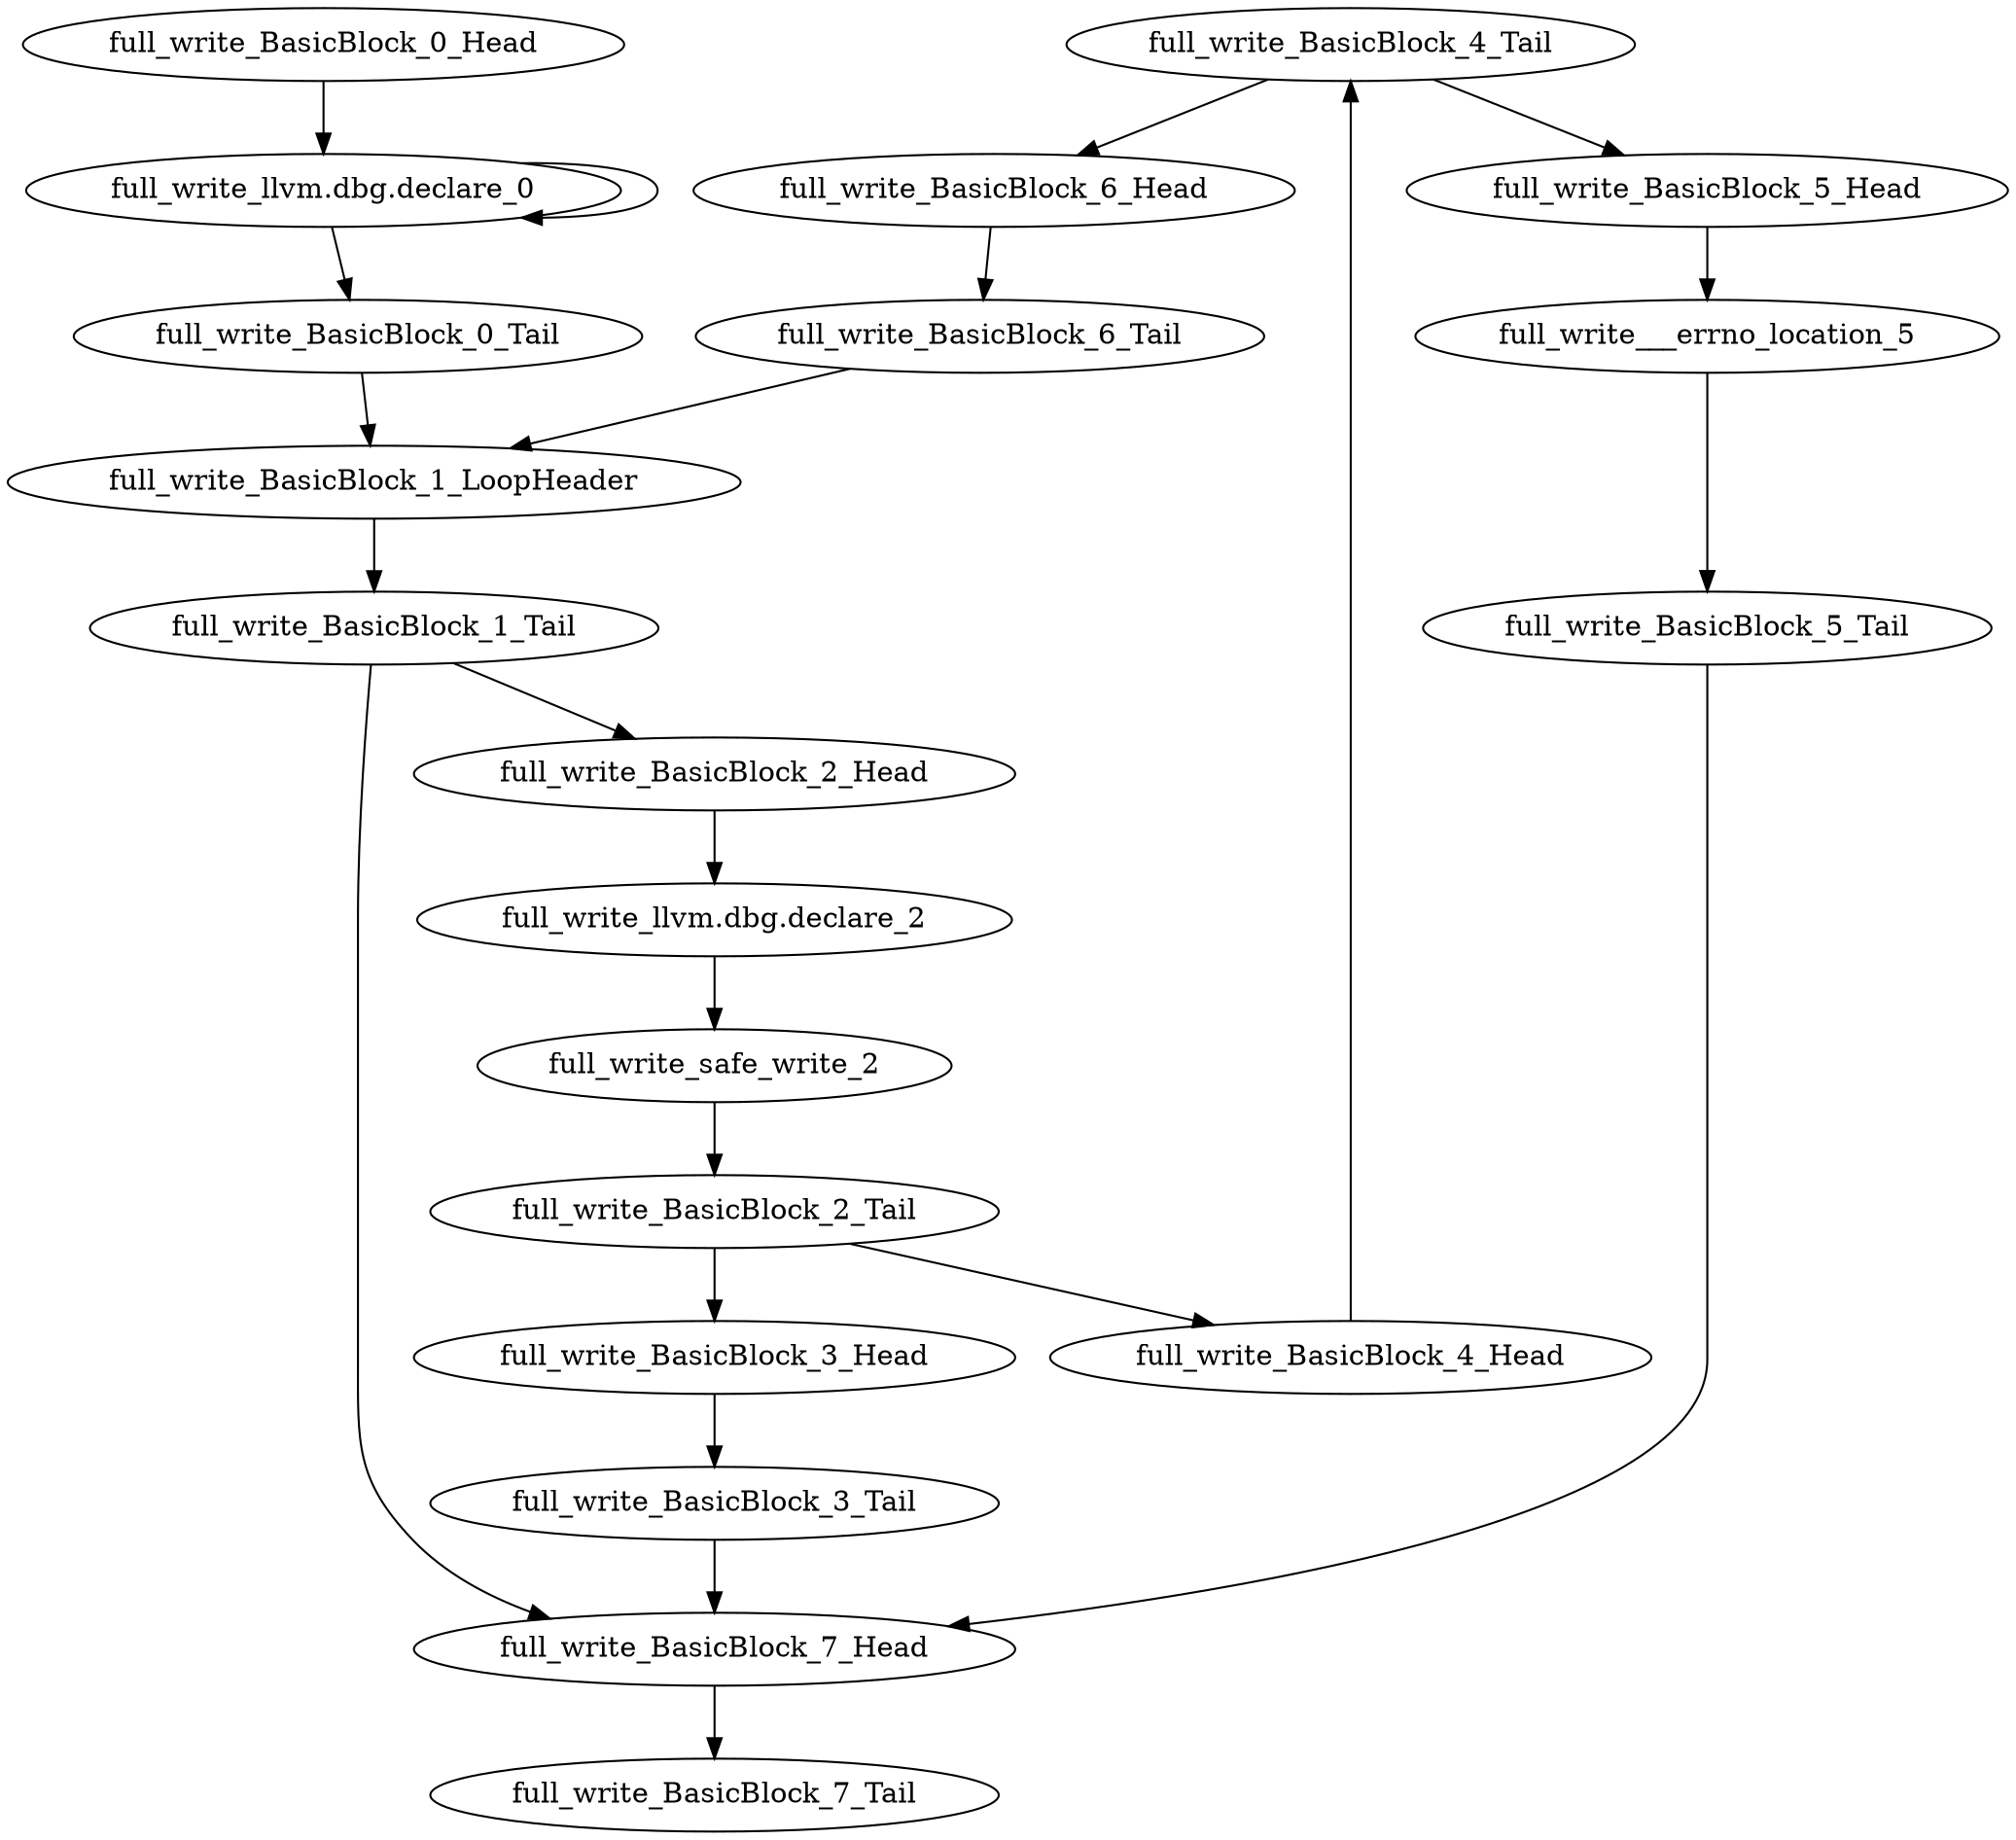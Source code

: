 digraph G {
    "full_write_BasicBlock_4_Tail" -> "full_write_BasicBlock_6_Head"
    "full_write_BasicBlock_4_Tail" -> "full_write_BasicBlock_5_Head"
    "full_write_BasicBlock_7_Head" -> "full_write_BasicBlock_7_Tail"
    "full_write___errno_location_5" -> "full_write_BasicBlock_5_Tail"
    "full_write_llvm.dbg.declare_2" -> "full_write_safe_write_2"
    "full_write_BasicBlock_1_Tail" -> "full_write_BasicBlock_7_Head"
    "full_write_BasicBlock_1_Tail" -> "full_write_BasicBlock_2_Head"
    "full_write_safe_write_2" -> "full_write_BasicBlock_2_Tail"
    "full_write_BasicBlock_2_Tail" -> "full_write_BasicBlock_3_Head"
    "full_write_BasicBlock_2_Tail" -> "full_write_BasicBlock_4_Head"
    "full_write_BasicBlock_2_Head" -> "full_write_llvm.dbg.declare_2"
    "full_write_BasicBlock_3_Head" -> "full_write_BasicBlock_3_Tail"
    "full_write_BasicBlock_3_Tail" -> "full_write_BasicBlock_7_Head"
    "full_write_BasicBlock_6_Tail" -> "full_write_BasicBlock_1_LoopHeader"
    "full_write_BasicBlock_0_Tail" -> "full_write_BasicBlock_1_LoopHeader"
    "full_write_BasicBlock_1_LoopHeader" -> "full_write_BasicBlock_1_Tail"
    "full_write_BasicBlock_6_Head" -> "full_write_BasicBlock_6_Tail"
    "full_write_BasicBlock_5_Head" -> "full_write___errno_location_5"
    "full_write_llvm.dbg.declare_0" -> "full_write_BasicBlock_0_Tail"
    "full_write_llvm.dbg.declare_0" -> "full_write_llvm.dbg.declare_0"
    "full_write_BasicBlock_4_Head" -> "full_write_BasicBlock_4_Tail"
    "full_write_BasicBlock_0_Head" -> "full_write_llvm.dbg.declare_0"
    "full_write_BasicBlock_5_Tail" -> "full_write_BasicBlock_7_Head"
}
